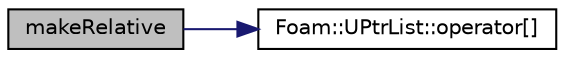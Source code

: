 digraph "makeRelative"
{
  bgcolor="transparent";
  edge [fontname="Helvetica",fontsize="10",labelfontname="Helvetica",labelfontsize="10"];
  node [fontname="Helvetica",fontsize="10",shape=record];
  rankdir="LR";
  Node1686 [label="makeRelative",height=0.2,width=0.4,color="black", fillcolor="grey75", style="filled", fontcolor="black"];
  Node1686 -> Node1687 [color="midnightblue",fontsize="10",style="solid",fontname="Helvetica"];
  Node1687 [label="Foam::UPtrList::operator[]",height=0.2,width=0.4,color="black",URL="$a27101.html#a92eab3a97cd59afdf63a26b0a90642a9",tooltip="Return element const reference. "];
}
